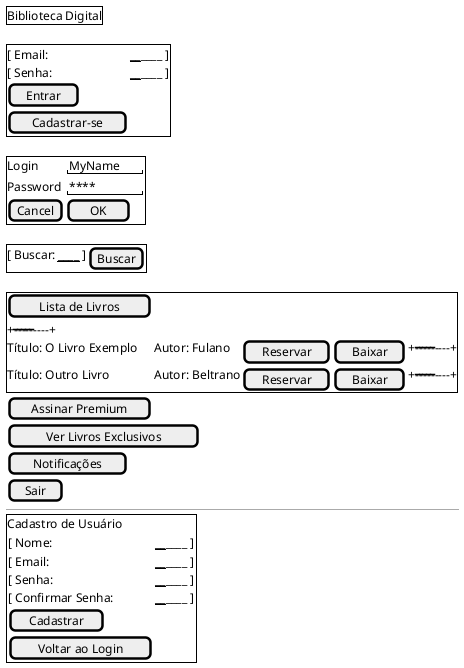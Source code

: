 @startuml
salt
{
  {+
    Biblioteca Digital
  }
  .
  {+
    [ Email:         |______________ ]
    [ Senha:         |______________ ]
    [ Entrar ]
    [ Cadastrar-se ]
  }
  .
  {+
  Login    | "MyName   "
  Password | "****     "
  [Cancel] | [  OK   ]
}
.
  {+
    [ Buscar: |____________________ ] | [Buscar]
  }
  .
  {+
    [ Lista de Livros ]
    +-----------------------------+
    | Título: O Livro Exemplo     |
    | Autor: Fulano               |
    | [ Reservar ]| [ Baixar ]     |
    +-----------------------------+
    | Título: Outro Livro         |
    | Autor: Beltrano             |
    | [ Reservar ] | [ Baixar ]     |
    +-----------------------------+
  }
  {
    [ Assinar Premium ]
    [ Ver Livros Exclusivos ]
    [ Notificações ]
    [ Sair ]
  }
  --
  {+
    Cadastro de Usuário
  
  {
    [ Nome:           |______________ ]
    [ Email:          |______________ ]
    [ Senha:          |______________ ]
    [ Confirmar Senha:|______________ ]
    [ Cadastrar ]
    [ Voltar ao Login ]
  }
  }
}
@enduml